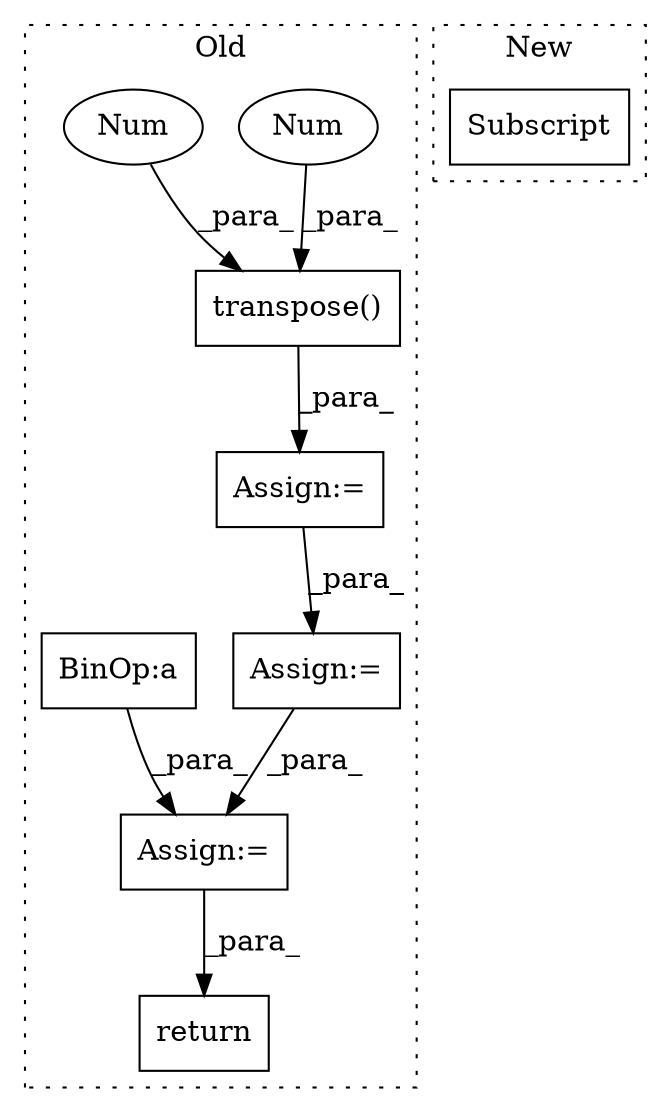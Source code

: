 digraph G {
subgraph cluster0 {
1 [label="transpose()" a="75" s="7009,7029" l="14,1" shape="box"];
3 [label="Num" a="76" s="7023" l="2" shape="ellipse"];
4 [label="Num" a="76" s="7027" l="2" shape="ellipse"];
5 [label="Assign:=" a="68" s="7635" l="3" shape="box"];
6 [label="Assign:=" a="68" s="7487" l="3" shape="box"];
7 [label="return" a="93" s="7683" l="7" shape="box"];
8 [label="Assign:=" a="68" s="7006" l="3" shape="box"];
9 [label="BinOp:a" a="82" s="7181" l="3" shape="box"];
label = "Old";
style="dotted";
}
subgraph cluster1 {
2 [label="Subscript" a="63" s="5842,0" l="11,0" shape="box"];
label = "New";
style="dotted";
}
1 -> 8 [label="_para_"];
3 -> 1 [label="_para_"];
4 -> 1 [label="_para_"];
5 -> 7 [label="_para_"];
6 -> 5 [label="_para_"];
8 -> 6 [label="_para_"];
9 -> 5 [label="_para_"];
}